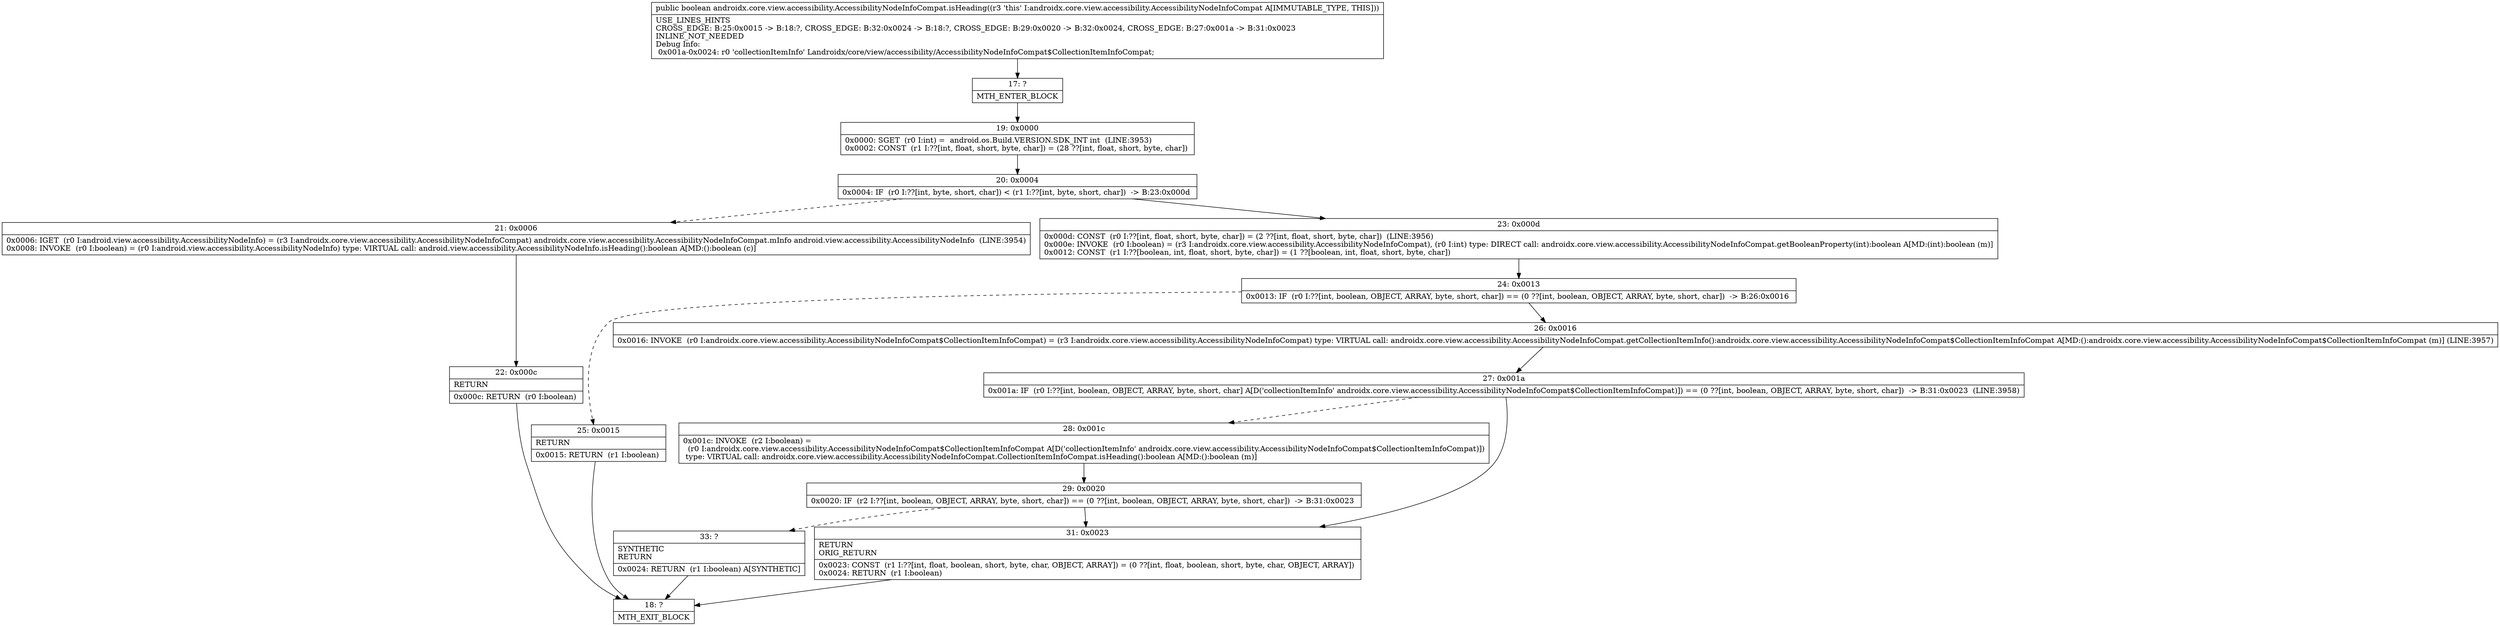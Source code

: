 digraph "CFG forandroidx.core.view.accessibility.AccessibilityNodeInfoCompat.isHeading()Z" {
Node_17 [shape=record,label="{17\:\ ?|MTH_ENTER_BLOCK\l}"];
Node_19 [shape=record,label="{19\:\ 0x0000|0x0000: SGET  (r0 I:int) =  android.os.Build.VERSION.SDK_INT int  (LINE:3953)\l0x0002: CONST  (r1 I:??[int, float, short, byte, char]) = (28 ??[int, float, short, byte, char]) \l}"];
Node_20 [shape=record,label="{20\:\ 0x0004|0x0004: IF  (r0 I:??[int, byte, short, char]) \< (r1 I:??[int, byte, short, char])  \-\> B:23:0x000d \l}"];
Node_21 [shape=record,label="{21\:\ 0x0006|0x0006: IGET  (r0 I:android.view.accessibility.AccessibilityNodeInfo) = (r3 I:androidx.core.view.accessibility.AccessibilityNodeInfoCompat) androidx.core.view.accessibility.AccessibilityNodeInfoCompat.mInfo android.view.accessibility.AccessibilityNodeInfo  (LINE:3954)\l0x0008: INVOKE  (r0 I:boolean) = (r0 I:android.view.accessibility.AccessibilityNodeInfo) type: VIRTUAL call: android.view.accessibility.AccessibilityNodeInfo.isHeading():boolean A[MD:():boolean (c)]\l}"];
Node_22 [shape=record,label="{22\:\ 0x000c|RETURN\l|0x000c: RETURN  (r0 I:boolean) \l}"];
Node_18 [shape=record,label="{18\:\ ?|MTH_EXIT_BLOCK\l}"];
Node_23 [shape=record,label="{23\:\ 0x000d|0x000d: CONST  (r0 I:??[int, float, short, byte, char]) = (2 ??[int, float, short, byte, char])  (LINE:3956)\l0x000e: INVOKE  (r0 I:boolean) = (r3 I:androidx.core.view.accessibility.AccessibilityNodeInfoCompat), (r0 I:int) type: DIRECT call: androidx.core.view.accessibility.AccessibilityNodeInfoCompat.getBooleanProperty(int):boolean A[MD:(int):boolean (m)]\l0x0012: CONST  (r1 I:??[boolean, int, float, short, byte, char]) = (1 ??[boolean, int, float, short, byte, char]) \l}"];
Node_24 [shape=record,label="{24\:\ 0x0013|0x0013: IF  (r0 I:??[int, boolean, OBJECT, ARRAY, byte, short, char]) == (0 ??[int, boolean, OBJECT, ARRAY, byte, short, char])  \-\> B:26:0x0016 \l}"];
Node_25 [shape=record,label="{25\:\ 0x0015|RETURN\l|0x0015: RETURN  (r1 I:boolean) \l}"];
Node_26 [shape=record,label="{26\:\ 0x0016|0x0016: INVOKE  (r0 I:androidx.core.view.accessibility.AccessibilityNodeInfoCompat$CollectionItemInfoCompat) = (r3 I:androidx.core.view.accessibility.AccessibilityNodeInfoCompat) type: VIRTUAL call: androidx.core.view.accessibility.AccessibilityNodeInfoCompat.getCollectionItemInfo():androidx.core.view.accessibility.AccessibilityNodeInfoCompat$CollectionItemInfoCompat A[MD:():androidx.core.view.accessibility.AccessibilityNodeInfoCompat$CollectionItemInfoCompat (m)] (LINE:3957)\l}"];
Node_27 [shape=record,label="{27\:\ 0x001a|0x001a: IF  (r0 I:??[int, boolean, OBJECT, ARRAY, byte, short, char] A[D('collectionItemInfo' androidx.core.view.accessibility.AccessibilityNodeInfoCompat$CollectionItemInfoCompat)]) == (0 ??[int, boolean, OBJECT, ARRAY, byte, short, char])  \-\> B:31:0x0023  (LINE:3958)\l}"];
Node_28 [shape=record,label="{28\:\ 0x001c|0x001c: INVOKE  (r2 I:boolean) = \l  (r0 I:androidx.core.view.accessibility.AccessibilityNodeInfoCompat$CollectionItemInfoCompat A[D('collectionItemInfo' androidx.core.view.accessibility.AccessibilityNodeInfoCompat$CollectionItemInfoCompat)])\l type: VIRTUAL call: androidx.core.view.accessibility.AccessibilityNodeInfoCompat.CollectionItemInfoCompat.isHeading():boolean A[MD:():boolean (m)]\l}"];
Node_29 [shape=record,label="{29\:\ 0x0020|0x0020: IF  (r2 I:??[int, boolean, OBJECT, ARRAY, byte, short, char]) == (0 ??[int, boolean, OBJECT, ARRAY, byte, short, char])  \-\> B:31:0x0023 \l}"];
Node_33 [shape=record,label="{33\:\ ?|SYNTHETIC\lRETURN\l|0x0024: RETURN  (r1 I:boolean) A[SYNTHETIC]\l}"];
Node_31 [shape=record,label="{31\:\ 0x0023|RETURN\lORIG_RETURN\l|0x0023: CONST  (r1 I:??[int, float, boolean, short, byte, char, OBJECT, ARRAY]) = (0 ??[int, float, boolean, short, byte, char, OBJECT, ARRAY]) \l0x0024: RETURN  (r1 I:boolean) \l}"];
MethodNode[shape=record,label="{public boolean androidx.core.view.accessibility.AccessibilityNodeInfoCompat.isHeading((r3 'this' I:androidx.core.view.accessibility.AccessibilityNodeInfoCompat A[IMMUTABLE_TYPE, THIS]))  | USE_LINES_HINTS\lCROSS_EDGE: B:25:0x0015 \-\> B:18:?, CROSS_EDGE: B:32:0x0024 \-\> B:18:?, CROSS_EDGE: B:29:0x0020 \-\> B:32:0x0024, CROSS_EDGE: B:27:0x001a \-\> B:31:0x0023\lINLINE_NOT_NEEDED\lDebug Info:\l  0x001a\-0x0024: r0 'collectionItemInfo' Landroidx\/core\/view\/accessibility\/AccessibilityNodeInfoCompat$CollectionItemInfoCompat;\l}"];
MethodNode -> Node_17;Node_17 -> Node_19;
Node_19 -> Node_20;
Node_20 -> Node_21[style=dashed];
Node_20 -> Node_23;
Node_21 -> Node_22;
Node_22 -> Node_18;
Node_23 -> Node_24;
Node_24 -> Node_25[style=dashed];
Node_24 -> Node_26;
Node_25 -> Node_18;
Node_26 -> Node_27;
Node_27 -> Node_28[style=dashed];
Node_27 -> Node_31;
Node_28 -> Node_29;
Node_29 -> Node_31;
Node_29 -> Node_33[style=dashed];
Node_33 -> Node_18;
Node_31 -> Node_18;
}

